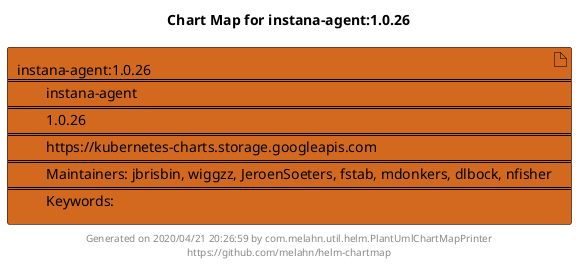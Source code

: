 @startuml
skinparam linetype ortho
skinparam backgroundColor white
skinparam usecaseBorderColor black
skinparam usecaseArrowColor LightSlateGray
skinparam artifactBorderColor black
skinparam artifactArrowColor LightSlateGray

title Chart Map for instana-agent:1.0.26

'There is one referenced Helm Chart
artifact "instana-agent:1.0.26\n====\n\tinstana-agent\n====\n\t1.0.26\n====\n\thttps://kubernetes-charts.storage.googleapis.com\n====\n\tMaintainers: jbrisbin, wiggzz, JeroenSoeters, fstab, mdonkers, dlbock, nfisher\n====\n\tKeywords: " as instana_agent_1_0_26 #Chocolate

'There are 0 referenced Docker Images

'Chart Dependencies

center footer Generated on 2020/04/21 20:26:59 by com.melahn.util.helm.PlantUmlChartMapPrinter\nhttps://github.com/melahn/helm-chartmap
@enduml
